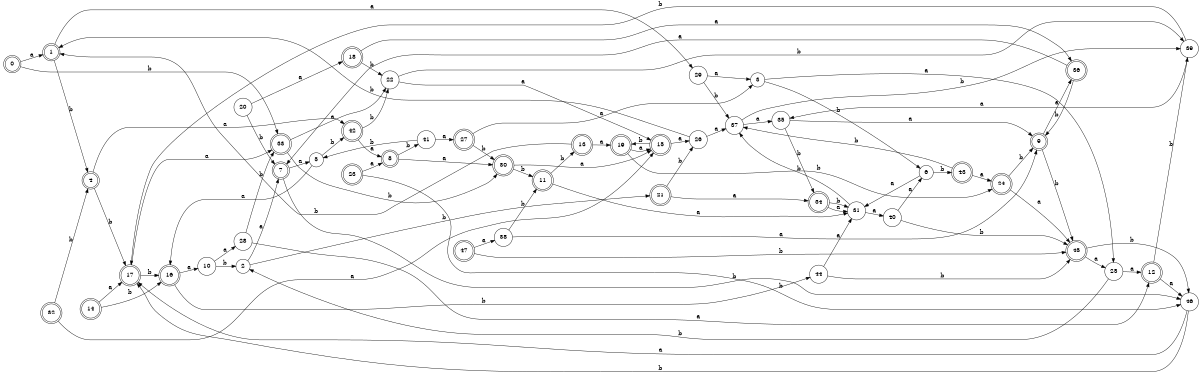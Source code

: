 digraph n39_2 {
__start0 [label="" shape="none"];

rankdir=LR;
size="8,5";

s0 [style="rounded,filled", color="black", fillcolor="white" shape="doublecircle", label="0"];
s1 [style="rounded,filled", color="black", fillcolor="white" shape="doublecircle", label="1"];
s2 [style="filled", color="black", fillcolor="white" shape="circle", label="2"];
s3 [style="filled", color="black", fillcolor="white" shape="circle", label="3"];
s4 [style="rounded,filled", color="black", fillcolor="white" shape="doublecircle", label="4"];
s5 [style="filled", color="black", fillcolor="white" shape="circle", label="5"];
s6 [style="filled", color="black", fillcolor="white" shape="circle", label="6"];
s7 [style="rounded,filled", color="black", fillcolor="white" shape="doublecircle", label="7"];
s8 [style="rounded,filled", color="black", fillcolor="white" shape="doublecircle", label="8"];
s9 [style="rounded,filled", color="black", fillcolor="white" shape="doublecircle", label="9"];
s10 [style="filled", color="black", fillcolor="white" shape="circle", label="10"];
s11 [style="rounded,filled", color="black", fillcolor="white" shape="doublecircle", label="11"];
s12 [style="rounded,filled", color="black", fillcolor="white" shape="doublecircle", label="12"];
s13 [style="rounded,filled", color="black", fillcolor="white" shape="doublecircle", label="13"];
s14 [style="rounded,filled", color="black", fillcolor="white" shape="doublecircle", label="14"];
s15 [style="rounded,filled", color="black", fillcolor="white" shape="doublecircle", label="15"];
s16 [style="rounded,filled", color="black", fillcolor="white" shape="doublecircle", label="16"];
s17 [style="rounded,filled", color="black", fillcolor="white" shape="doublecircle", label="17"];
s18 [style="rounded,filled", color="black", fillcolor="white" shape="doublecircle", label="18"];
s19 [style="rounded,filled", color="black", fillcolor="white" shape="doublecircle", label="19"];
s20 [style="filled", color="black", fillcolor="white" shape="circle", label="20"];
s21 [style="rounded,filled", color="black", fillcolor="white" shape="doublecircle", label="21"];
s22 [style="filled", color="black", fillcolor="white" shape="circle", label="22"];
s23 [style="rounded,filled", color="black", fillcolor="white" shape="doublecircle", label="23"];
s24 [style="rounded,filled", color="black", fillcolor="white" shape="doublecircle", label="24"];
s25 [style="filled", color="black", fillcolor="white" shape="circle", label="25"];
s26 [style="filled", color="black", fillcolor="white" shape="circle", label="26"];
s27 [style="rounded,filled", color="black", fillcolor="white" shape="doublecircle", label="27"];
s28 [style="filled", color="black", fillcolor="white" shape="circle", label="28"];
s29 [style="filled", color="black", fillcolor="white" shape="circle", label="29"];
s30 [style="rounded,filled", color="black", fillcolor="white" shape="doublecircle", label="30"];
s31 [style="filled", color="black", fillcolor="white" shape="circle", label="31"];
s32 [style="rounded,filled", color="black", fillcolor="white" shape="doublecircle", label="32"];
s33 [style="rounded,filled", color="black", fillcolor="white" shape="doublecircle", label="33"];
s34 [style="rounded,filled", color="black", fillcolor="white" shape="doublecircle", label="34"];
s35 [style="filled", color="black", fillcolor="white" shape="circle", label="35"];
s36 [style="rounded,filled", color="black", fillcolor="white" shape="doublecircle", label="36"];
s37 [style="filled", color="black", fillcolor="white" shape="circle", label="37"];
s38 [style="filled", color="black", fillcolor="white" shape="circle", label="38"];
s39 [style="filled", color="black", fillcolor="white" shape="circle", label="39"];
s40 [style="filled", color="black", fillcolor="white" shape="circle", label="40"];
s41 [style="filled", color="black", fillcolor="white" shape="circle", label="41"];
s42 [style="rounded,filled", color="black", fillcolor="white" shape="doublecircle", label="42"];
s43 [style="rounded,filled", color="black", fillcolor="white" shape="doublecircle", label="43"];
s44 [style="filled", color="black", fillcolor="white" shape="circle", label="44"];
s45 [style="rounded,filled", color="black", fillcolor="white" shape="doublecircle", label="45"];
s46 [style="filled", color="black", fillcolor="white" shape="circle", label="46"];
s47 [style="rounded,filled", color="black", fillcolor="white" shape="doublecircle", label="47"];
s0 -> s1 [label="a"];
s0 -> s33 [label="b"];
s1 -> s29 [label="a"];
s1 -> s4 [label="b"];
s2 -> s7 [label="a"];
s2 -> s21 [label="b"];
s3 -> s25 [label="a"];
s3 -> s6 [label="b"];
s4 -> s42 [label="a"];
s4 -> s17 [label="b"];
s5 -> s16 [label="a"];
s5 -> s42 [label="b"];
s6 -> s31 [label="a"];
s6 -> s43 [label="b"];
s7 -> s5 [label="a"];
s7 -> s46 [label="b"];
s8 -> s30 [label="a"];
s8 -> s41 [label="b"];
s9 -> s36 [label="a"];
s9 -> s45 [label="b"];
s10 -> s28 [label="a"];
s10 -> s2 [label="b"];
s11 -> s31 [label="a"];
s11 -> s13 [label="b"];
s12 -> s46 [label="a"];
s12 -> s39 [label="b"];
s13 -> s19 [label="a"];
s13 -> s1 [label="b"];
s14 -> s17 [label="a"];
s14 -> s16 [label="b"];
s15 -> s26 [label="a"];
s15 -> s19 [label="b"];
s16 -> s10 [label="a"];
s16 -> s44 [label="b"];
s17 -> s33 [label="a"];
s17 -> s16 [label="b"];
s18 -> s36 [label="a"];
s18 -> s22 [label="b"];
s19 -> s15 [label="a"];
s19 -> s24 [label="b"];
s20 -> s18 [label="a"];
s20 -> s7 [label="b"];
s21 -> s34 [label="a"];
s21 -> s26 [label="b"];
s22 -> s15 [label="a"];
s22 -> s39 [label="b"];
s23 -> s8 [label="a"];
s23 -> s46 [label="b"];
s24 -> s45 [label="a"];
s24 -> s9 [label="b"];
s25 -> s12 [label="a"];
s25 -> s2 [label="b"];
s26 -> s37 [label="a"];
s26 -> s1 [label="b"];
s27 -> s3 [label="a"];
s27 -> s30 [label="b"];
s28 -> s12 [label="a"];
s28 -> s33 [label="b"];
s29 -> s3 [label="a"];
s29 -> s37 [label="b"];
s30 -> s15 [label="a"];
s30 -> s11 [label="b"];
s31 -> s40 [label="a"];
s31 -> s37 [label="b"];
s32 -> s15 [label="a"];
s32 -> s4 [label="b"];
s33 -> s22 [label="a"];
s33 -> s30 [label="b"];
s34 -> s31 [label="a"];
s34 -> s31 [label="b"];
s35 -> s9 [label="a"];
s35 -> s34 [label="b"];
s36 -> s7 [label="a"];
s36 -> s9 [label="b"];
s37 -> s35 [label="a"];
s37 -> s39 [label="b"];
s38 -> s9 [label="a"];
s38 -> s11 [label="b"];
s39 -> s35 [label="a"];
s39 -> s17 [label="b"];
s40 -> s6 [label="a"];
s40 -> s45 [label="b"];
s41 -> s27 [label="a"];
s41 -> s5 [label="b"];
s42 -> s8 [label="a"];
s42 -> s22 [label="b"];
s43 -> s24 [label="a"];
s43 -> s37 [label="b"];
s44 -> s31 [label="a"];
s44 -> s45 [label="b"];
s45 -> s25 [label="a"];
s45 -> s46 [label="b"];
s46 -> s17 [label="a"];
s46 -> s17 [label="b"];
s47 -> s38 [label="a"];
s47 -> s45 [label="b"];

}